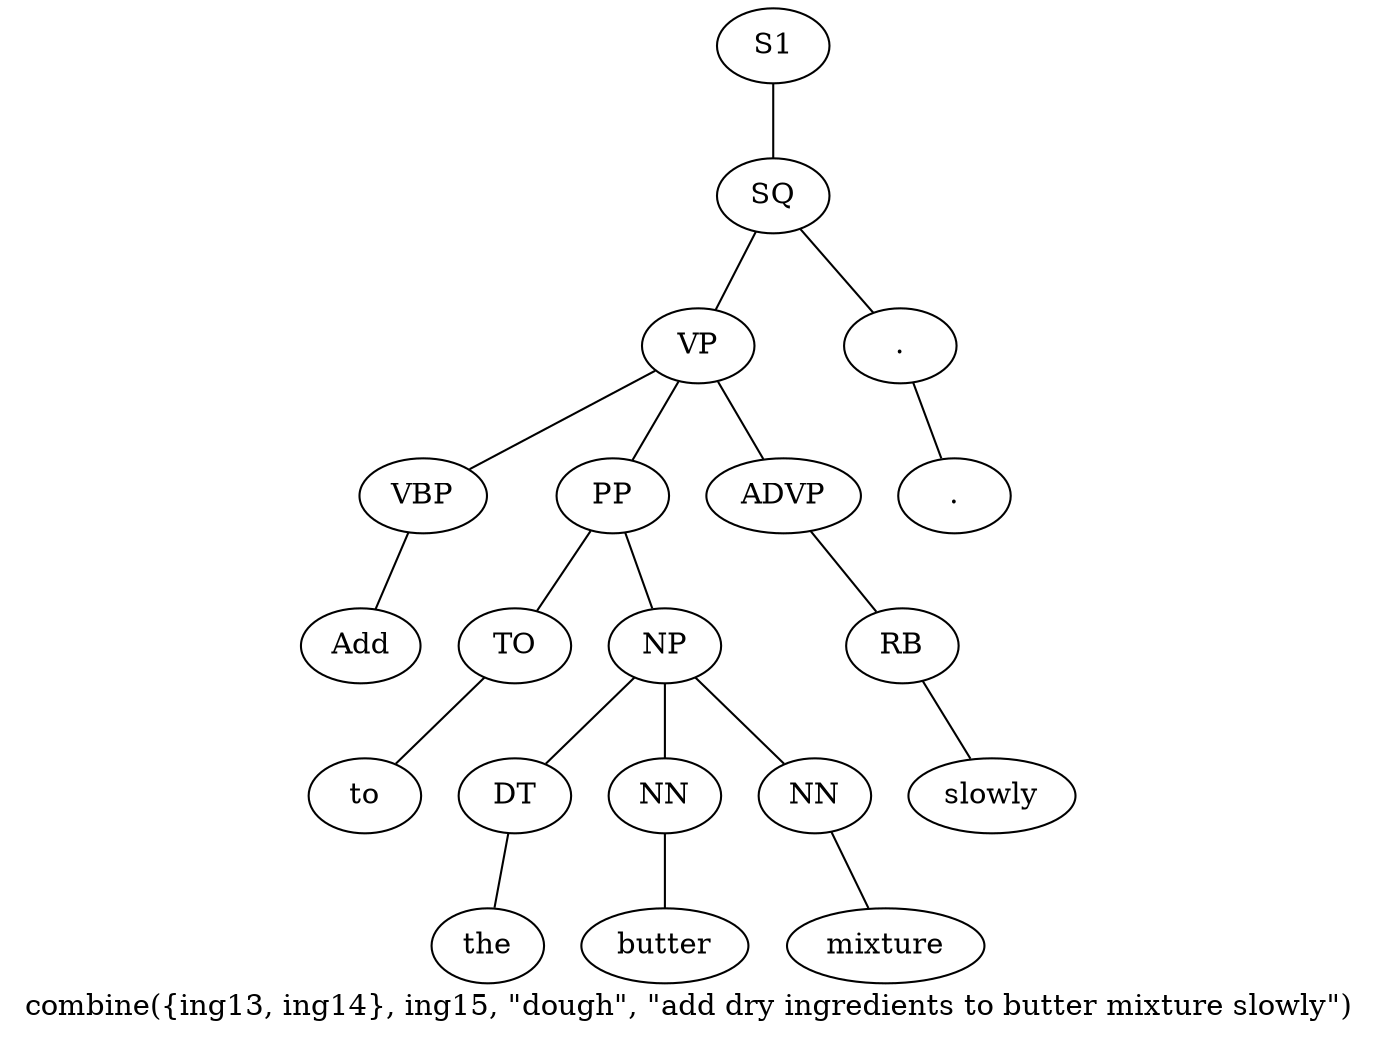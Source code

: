 graph SyntaxGraph {
	label = "combine({ing13, ing14}, ing15, \"dough\", \"add dry ingredients to butter mixture slowly\")";
	Node0 [label="S1"];
	Node1 [label="SQ"];
	Node2 [label="VP"];
	Node3 [label="VBP"];
	Node4 [label="Add"];
	Node5 [label="PP"];
	Node6 [label="TO"];
	Node7 [label="to"];
	Node8 [label="NP"];
	Node9 [label="DT"];
	Node10 [label="the"];
	Node11 [label="NN"];
	Node12 [label="butter"];
	Node13 [label="NN"];
	Node14 [label="mixture"];
	Node15 [label="ADVP"];
	Node16 [label="RB"];
	Node17 [label="slowly"];
	Node18 [label="."];
	Node19 [label="."];

	Node0 -- Node1;
	Node1 -- Node2;
	Node1 -- Node18;
	Node2 -- Node3;
	Node2 -- Node5;
	Node2 -- Node15;
	Node3 -- Node4;
	Node5 -- Node6;
	Node5 -- Node8;
	Node6 -- Node7;
	Node8 -- Node9;
	Node8 -- Node11;
	Node8 -- Node13;
	Node9 -- Node10;
	Node11 -- Node12;
	Node13 -- Node14;
	Node15 -- Node16;
	Node16 -- Node17;
	Node18 -- Node19;
}